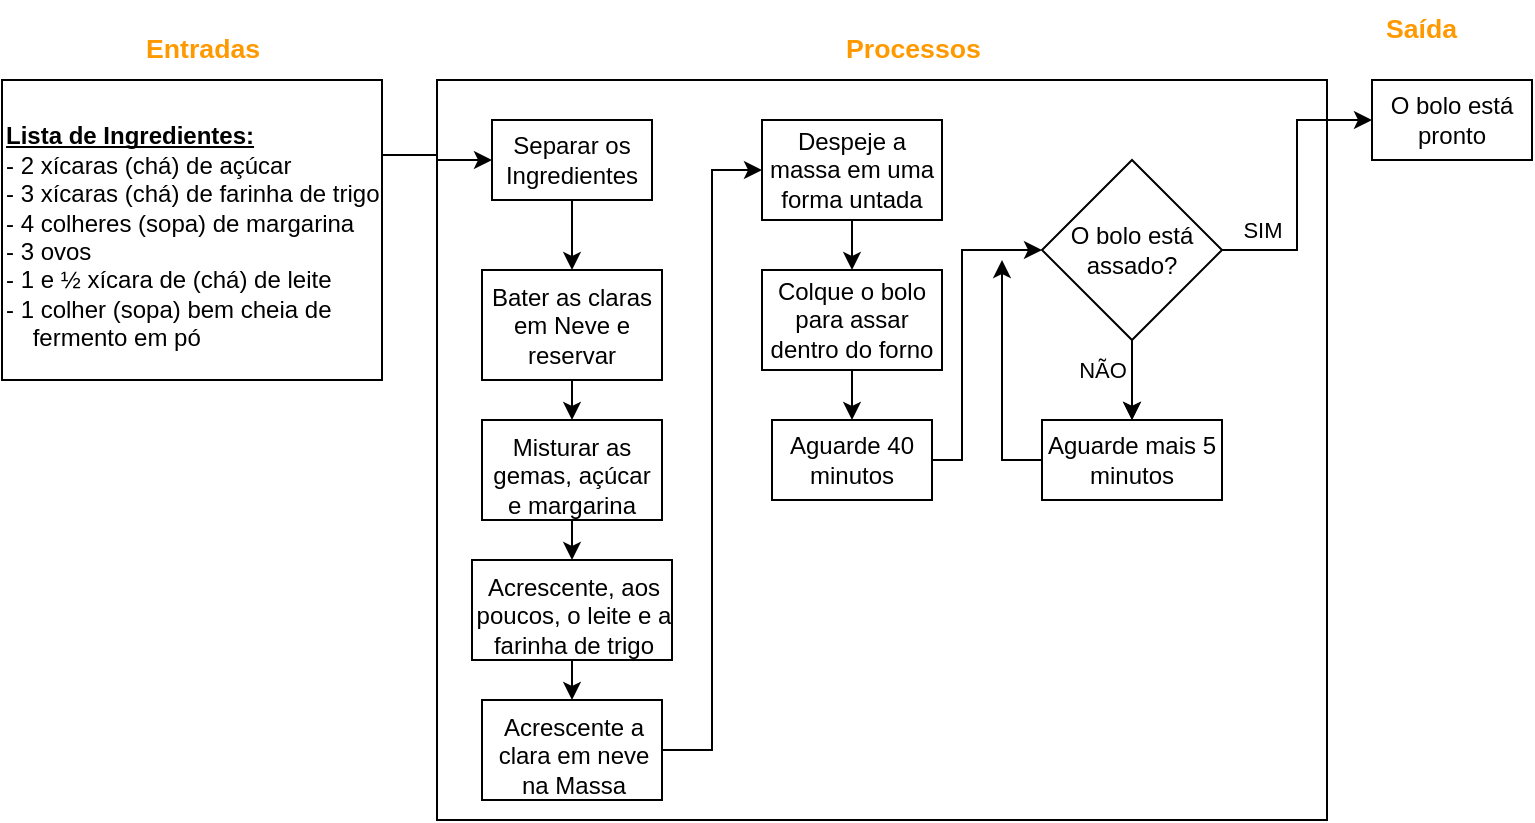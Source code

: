 <mxfile version="24.7.17">
  <diagram name="Página-1" id="PnfCO375FsDXvBxX3vm0">
    <mxGraphModel dx="733" dy="362" grid="1" gridSize="10" guides="1" tooltips="1" connect="1" arrows="1" fold="1" page="1" pageScale="1" pageWidth="827" pageHeight="1169" math="0" shadow="0">
      <root>
        <mxCell id="0" />
        <mxCell id="1" parent="0" />
        <mxCell id="hST-BHd2oqx7HPo5_Fxf-37" value="" style="rounded=0;whiteSpace=wrap;html=1;fillColor=none;" vertex="1" parent="1">
          <mxGeometry x="217.5" y="40" width="445" height="370" as="geometry" />
        </mxCell>
        <mxCell id="hST-BHd2oqx7HPo5_Fxf-18" style="edgeStyle=orthogonalEdgeStyle;rounded=0;orthogonalLoop=1;jettySize=auto;html=1;exitX=0.5;exitY=1;exitDx=0;exitDy=0;entryX=0.5;entryY=0;entryDx=0;entryDy=0;" edge="1" parent="1" source="hST-BHd2oqx7HPo5_Fxf-7" target="hST-BHd2oqx7HPo5_Fxf-13">
          <mxGeometry relative="1" as="geometry" />
        </mxCell>
        <mxCell id="hST-BHd2oqx7HPo5_Fxf-7" value="Separar os Ingredientes" style="text;html=1;align=center;verticalAlign=middle;whiteSpace=wrap;rounded=0;strokeColor=default;" vertex="1" parent="1">
          <mxGeometry x="245" y="60" width="80" height="40" as="geometry" />
        </mxCell>
        <mxCell id="hST-BHd2oqx7HPo5_Fxf-17" style="edgeStyle=orthogonalEdgeStyle;rounded=0;orthogonalLoop=1;jettySize=auto;html=1;exitX=1;exitY=0.25;exitDx=0;exitDy=0;entryX=0;entryY=0.5;entryDx=0;entryDy=0;" edge="1" parent="1" source="hST-BHd2oqx7HPo5_Fxf-11" target="hST-BHd2oqx7HPo5_Fxf-7">
          <mxGeometry relative="1" as="geometry" />
        </mxCell>
        <mxCell id="hST-BHd2oqx7HPo5_Fxf-11" value="&lt;b id=&quot;docs-internal-guid-5ede7787-7fff-86bc-f74b-21b0d1a336cf&quot; style=&quot;forced-color-adjust: none; color: rgb(0, 0, 0); font-family: Helvetica; font-size: 12px; font-style: normal; font-variant-ligatures: normal; font-variant-caps: normal; letter-spacing: normal; orphans: 2; text-align: left; text-indent: 0px; text-transform: none; widows: 2; word-spacing: 0px; -webkit-text-stroke-width: 0px; white-space: normal; background-color: rgb(251, 251, 251); text-decoration-thickness: initial; text-decoration-style: initial; text-decoration-color: initial; font-weight: normal;&quot;&gt;&lt;p dir=&quot;ltr&quot; style=&quot;forced-color-adjust: none; line-height: 1.2; margin-top: 0pt; margin-bottom: 0pt;&quot;&gt;&lt;span style=&quot;forced-color-adjust: none; font-size: 9pt; font-family: Arial, sans-serif; color: rgb(0, 0, 0); background-color: transparent; font-weight: 700; font-style: normal; font-variant: normal; text-decoration: underline; text-decoration-skip-ink: none; vertical-align: baseline; white-space: pre-wrap;&quot;&gt;&lt;br class=&quot;Apple-interchange-newline&quot;&gt;Lista de Ingredientes:&lt;/span&gt;&lt;/p&gt;&lt;p dir=&quot;ltr&quot; style=&quot;forced-color-adjust: none; line-height: 1.2; margin-top: 0pt; margin-bottom: 0pt;&quot;&gt;&lt;span style=&quot;forced-color-adjust: none; font-size: 9pt; font-family: Arial, sans-serif; color: rgb(0, 0, 0); background-color: transparent; font-weight: 400; font-style: normal; font-variant: normal; text-decoration: none; vertical-align: baseline; white-space: pre-wrap;&quot;&gt;- 2 xícaras (chá) de açúcar&lt;/span&gt;&lt;/p&gt;&lt;p dir=&quot;ltr&quot; style=&quot;forced-color-adjust: none; line-height: 1.2; margin-top: 0pt; margin-bottom: 0pt;&quot;&gt;&lt;span style=&quot;forced-color-adjust: none; font-size: 9pt; font-family: Arial, sans-serif; color: rgb(0, 0, 0); background-color: transparent; font-weight: 400; font-style: normal; font-variant: normal; text-decoration: none; vertical-align: baseline; white-space: pre-wrap;&quot;&gt;- 3 xícaras (chá) de farinha de trigo&lt;/span&gt;&lt;/p&gt;&lt;p dir=&quot;ltr&quot; style=&quot;forced-color-adjust: none; line-height: 1.2; margin-top: 0pt; margin-bottom: 0pt;&quot;&gt;&lt;span style=&quot;forced-color-adjust: none; font-size: 9pt; font-family: Arial, sans-serif; color: rgb(0, 0, 0); background-color: transparent; font-weight: 400; font-style: normal; font-variant: normal; text-decoration: none; vertical-align: baseline; white-space: pre-wrap;&quot;&gt;- 4 colheres (sopa) de margarina&lt;/span&gt;&lt;/p&gt;&lt;p dir=&quot;ltr&quot; style=&quot;forced-color-adjust: none; line-height: 1.2; margin-top: 0pt; margin-bottom: 0pt;&quot;&gt;&lt;span style=&quot;forced-color-adjust: none; font-size: 9pt; font-family: Arial, sans-serif; color: rgb(0, 0, 0); background-color: transparent; font-weight: 400; font-style: normal; font-variant: normal; text-decoration: none; vertical-align: baseline; white-space: pre-wrap;&quot;&gt;- 3 ovos&lt;/span&gt;&lt;/p&gt;&lt;p dir=&quot;ltr&quot; style=&quot;forced-color-adjust: none; line-height: 1.2; margin-top: 0pt; margin-bottom: 0pt;&quot;&gt;&lt;span style=&quot;forced-color-adjust: none; font-size: 9pt; font-family: Arial, sans-serif; color: rgb(0, 0, 0); background-color: transparent; font-weight: 400; font-style: normal; font-variant: normal; text-decoration: none; vertical-align: baseline; white-space: pre-wrap;&quot;&gt;- 1 e ½ xícara de (chá) de leite&lt;/span&gt;&lt;/p&gt;&lt;p dir=&quot;ltr&quot; style=&quot;forced-color-adjust: none; line-height: 1.2; margin-top: 0pt; margin-bottom: 0pt;&quot;&gt;&lt;span style=&quot;forced-color-adjust: none; font-size: 9pt; font-family: Arial, sans-serif; color: rgb(0, 0, 0); background-color: transparent; font-weight: 400; font-style: normal; font-variant: normal; text-decoration: none; vertical-align: baseline; white-space: pre-wrap;&quot;&gt;- 1 colher (sopa) bem cheia de&amp;nbsp;&lt;/span&gt;&lt;/p&gt;&lt;p dir=&quot;ltr&quot; style=&quot;forced-color-adjust: none; line-height: 1.2; margin-top: 0pt; margin-bottom: 0pt;&quot;&gt;&lt;span style=&quot;forced-color-adjust: none; font-size: 9pt; font-family: Arial, sans-serif; color: rgb(0, 0, 0); background-color: transparent; font-weight: 400; font-style: normal; font-variant: normal; text-decoration: none; vertical-align: baseline; white-space: pre-wrap;&quot;&gt;&amp;nbsp;&amp;nbsp;&amp;nbsp;&amp;nbsp;fermento em pó&lt;/span&gt;&lt;/p&gt;&lt;/b&gt;" style="text;whiteSpace=wrap;html=1;strokeColor=default;" vertex="1" parent="1">
          <mxGeometry y="40" width="190" height="150" as="geometry" />
        </mxCell>
        <mxCell id="hST-BHd2oqx7HPo5_Fxf-12" value="&lt;span style=&quot;color: rgb(255, 153, 0); font-family: Arial, sans-serif; font-size: 13.333px; font-style: normal; font-variant-ligatures: normal; font-variant-caps: normal; font-weight: 700; letter-spacing: normal; orphans: 2; text-align: center; text-indent: 0px; text-transform: none; widows: 2; word-spacing: 0px; -webkit-text-stroke-width: 0px; white-space: pre-wrap; text-decoration-thickness: initial; text-decoration-style: initial; text-decoration-color: initial; float: none; display: inline !important;&quot;&gt;Entradas&lt;/span&gt;" style="text;whiteSpace=wrap;html=1;labelBackgroundColor=none;" vertex="1" parent="1">
          <mxGeometry x="70" y="10" width="70" height="30" as="geometry" />
        </mxCell>
        <mxCell id="hST-BHd2oqx7HPo5_Fxf-19" style="edgeStyle=orthogonalEdgeStyle;rounded=0;orthogonalLoop=1;jettySize=auto;html=1;exitX=0.5;exitY=1;exitDx=0;exitDy=0;entryX=0.5;entryY=0;entryDx=0;entryDy=0;" edge="1" parent="1" source="hST-BHd2oqx7HPo5_Fxf-13" target="hST-BHd2oqx7HPo5_Fxf-14">
          <mxGeometry relative="1" as="geometry" />
        </mxCell>
        <mxCell id="hST-BHd2oqx7HPo5_Fxf-13" value="&lt;span style=&quot;color: rgb(0, 0, 0); font-family: Arial, sans-serif; font-size: 12px; font-style: normal; font-variant-ligatures: normal; font-variant-caps: normal; font-weight: 400; letter-spacing: normal; orphans: 2; text-indent: 0px; text-transform: none; widows: 2; word-spacing: 0px; -webkit-text-stroke-width: 0px; white-space: pre-wrap; text-decoration-thickness: initial; text-decoration-style: initial; text-decoration-color: initial; float: none; display: inline !important;&quot;&gt;Bater as claras em Neve e reservar&lt;/span&gt;" style="text;whiteSpace=wrap;html=1;strokeColor=default;align=center;labelBackgroundColor=none;" vertex="1" parent="1">
          <mxGeometry x="240" y="135" width="90" height="55" as="geometry" />
        </mxCell>
        <mxCell id="hST-BHd2oqx7HPo5_Fxf-20" style="edgeStyle=orthogonalEdgeStyle;rounded=0;orthogonalLoop=1;jettySize=auto;html=1;exitX=0.5;exitY=1;exitDx=0;exitDy=0;entryX=0.5;entryY=0;entryDx=0;entryDy=0;" edge="1" parent="1" source="hST-BHd2oqx7HPo5_Fxf-14" target="hST-BHd2oqx7HPo5_Fxf-15">
          <mxGeometry relative="1" as="geometry" />
        </mxCell>
        <mxCell id="hST-BHd2oqx7HPo5_Fxf-14" value="&lt;span style=&quot;color: rgb(0, 0, 0); font-family: Arial, sans-serif; font-size: 12px; font-style: normal; font-variant-ligatures: normal; font-variant-caps: normal; font-weight: 400; letter-spacing: normal; orphans: 2; text-indent: 0px; text-transform: none; widows: 2; word-spacing: 0px; -webkit-text-stroke-width: 0px; white-space: pre-wrap; text-decoration-thickness: initial; text-decoration-style: initial; text-decoration-color: initial; float: none; display: inline !important;&quot;&gt;Misturar as gemas, açúcar e margarina&lt;/span&gt;" style="text;whiteSpace=wrap;html=1;labelBackgroundColor=none;strokeColor=default;align=center;" vertex="1" parent="1">
          <mxGeometry x="240" y="210" width="90" height="50" as="geometry" />
        </mxCell>
        <mxCell id="hST-BHd2oqx7HPo5_Fxf-21" style="edgeStyle=orthogonalEdgeStyle;rounded=0;orthogonalLoop=1;jettySize=auto;html=1;exitX=0.5;exitY=1;exitDx=0;exitDy=0;entryX=0.5;entryY=0;entryDx=0;entryDy=0;" edge="1" parent="1" source="hST-BHd2oqx7HPo5_Fxf-15" target="hST-BHd2oqx7HPo5_Fxf-16">
          <mxGeometry relative="1" as="geometry" />
        </mxCell>
        <mxCell id="hST-BHd2oqx7HPo5_Fxf-15" value="&lt;b id=&quot;docs-internal-guid-5ede7787-7fff-86bc-f74b-21b0d1a336cf&quot; style=&quot;forced-color-adjust: none; color: rgb(0, 0, 0); font-family: Helvetica; font-size: 12px; font-style: normal; font-variant-ligatures: normal; font-variant-caps: normal; letter-spacing: normal; orphans: 2; text-align: left; text-indent: 0px; text-transform: none; widows: 2; word-spacing: 0px; -webkit-text-stroke-width: 0px; white-space: normal; text-decoration-thickness: initial; text-decoration-style: initial; text-decoration-color: initial; font-weight: normal;&quot;&gt;&lt;p dir=&quot;ltr&quot; style=&quot;forced-color-adjust: none; line-height: 1.2; text-align: center; margin-top: 0pt; margin-bottom: 0pt;&quot;&gt;&lt;span style=&quot;forced-color-adjust: none; font-size: 9pt; font-family: Arial, sans-serif; color: rgb(0, 0, 0); font-weight: 400; font-style: normal; font-variant: normal; text-decoration: none; vertical-align: baseline; white-space: pre-wrap;&quot;&gt;Acrescente, aos poucos, o leite e a farinha de trigo&lt;/span&gt;&lt;/p&gt;&lt;/b&gt;&lt;br class=&quot;Apple-interchange-newline&quot;&gt;" style="text;whiteSpace=wrap;html=1;strokeColor=default;labelBackgroundColor=none;" vertex="1" parent="1">
          <mxGeometry x="235" y="280" width="100" height="50" as="geometry" />
        </mxCell>
        <mxCell id="hST-BHd2oqx7HPo5_Fxf-23" style="edgeStyle=orthogonalEdgeStyle;rounded=0;orthogonalLoop=1;jettySize=auto;html=1;exitX=1;exitY=0.5;exitDx=0;exitDy=0;entryX=0;entryY=0.5;entryDx=0;entryDy=0;" edge="1" parent="1" source="hST-BHd2oqx7HPo5_Fxf-16" target="hST-BHd2oqx7HPo5_Fxf-22">
          <mxGeometry relative="1" as="geometry" />
        </mxCell>
        <mxCell id="hST-BHd2oqx7HPo5_Fxf-16" value="&lt;b id=&quot;docs-internal-guid-5ede7787-7fff-86bc-f74b-21b0d1a336cf&quot; style=&quot;forced-color-adjust: none; color: rgb(0, 0, 0); font-family: Helvetica; font-size: 12px; font-style: normal; font-variant-ligatures: normal; font-variant-caps: normal; letter-spacing: normal; orphans: 2; text-align: left; text-indent: 0px; text-transform: none; widows: 2; word-spacing: 0px; -webkit-text-stroke-width: 0px; white-space: normal; text-decoration-thickness: initial; text-decoration-style: initial; text-decoration-color: initial; font-weight: normal;&quot;&gt;&lt;p dir=&quot;ltr&quot; style=&quot;forced-color-adjust: none; line-height: 1.2; text-align: center; margin-top: 0pt; margin-bottom: 0pt;&quot;&gt;&lt;span style=&quot;font-family: Arial, sans-serif; white-space-collapse: preserve;&quot;&gt;Acrescente a clara em neve na Massa&lt;/span&gt;&lt;/p&gt;&lt;/b&gt;" style="text;whiteSpace=wrap;html=1;strokeColor=default;labelBackgroundColor=none;" vertex="1" parent="1">
          <mxGeometry x="240" y="350" width="90" height="50" as="geometry" />
        </mxCell>
        <mxCell id="hST-BHd2oqx7HPo5_Fxf-25" style="edgeStyle=orthogonalEdgeStyle;rounded=0;orthogonalLoop=1;jettySize=auto;html=1;exitX=0.5;exitY=1;exitDx=0;exitDy=0;entryX=0.5;entryY=0;entryDx=0;entryDy=0;" edge="1" parent="1" source="hST-BHd2oqx7HPo5_Fxf-22" target="hST-BHd2oqx7HPo5_Fxf-24">
          <mxGeometry relative="1" as="geometry" />
        </mxCell>
        <mxCell id="hST-BHd2oqx7HPo5_Fxf-22" value="Despeje a massa em uma forma untada" style="text;html=1;align=center;verticalAlign=middle;whiteSpace=wrap;rounded=0;strokeColor=default;" vertex="1" parent="1">
          <mxGeometry x="380" y="60" width="90" height="50" as="geometry" />
        </mxCell>
        <mxCell id="hST-BHd2oqx7HPo5_Fxf-27" style="edgeStyle=orthogonalEdgeStyle;rounded=0;orthogonalLoop=1;jettySize=auto;html=1;exitX=0.5;exitY=1;exitDx=0;exitDy=0;entryX=0.5;entryY=0;entryDx=0;entryDy=0;" edge="1" parent="1" source="hST-BHd2oqx7HPo5_Fxf-24" target="hST-BHd2oqx7HPo5_Fxf-26">
          <mxGeometry relative="1" as="geometry" />
        </mxCell>
        <mxCell id="hST-BHd2oqx7HPo5_Fxf-24" value="Colque o bolo para assar dentro do forno" style="text;html=1;align=center;verticalAlign=middle;whiteSpace=wrap;rounded=0;strokeColor=default;" vertex="1" parent="1">
          <mxGeometry x="380" y="135" width="90" height="50" as="geometry" />
        </mxCell>
        <mxCell id="hST-BHd2oqx7HPo5_Fxf-29" style="edgeStyle=orthogonalEdgeStyle;rounded=0;orthogonalLoop=1;jettySize=auto;html=1;exitX=1;exitY=0.5;exitDx=0;exitDy=0;entryX=0;entryY=0.5;entryDx=0;entryDy=0;" edge="1" parent="1" source="hST-BHd2oqx7HPo5_Fxf-26" target="hST-BHd2oqx7HPo5_Fxf-28">
          <mxGeometry relative="1" as="geometry">
            <Array as="points">
              <mxPoint x="480" y="230" />
              <mxPoint x="480" y="125" />
            </Array>
          </mxGeometry>
        </mxCell>
        <mxCell id="hST-BHd2oqx7HPo5_Fxf-26" value="Aguarde 40 minutos" style="text;html=1;align=center;verticalAlign=middle;whiteSpace=wrap;rounded=0;strokeColor=default;" vertex="1" parent="1">
          <mxGeometry x="385" y="210" width="80" height="40" as="geometry" />
        </mxCell>
        <mxCell id="hST-BHd2oqx7HPo5_Fxf-31" style="edgeStyle=orthogonalEdgeStyle;rounded=0;orthogonalLoop=1;jettySize=auto;html=1;exitX=0.5;exitY=1;exitDx=0;exitDy=0;entryX=0.5;entryY=0;entryDx=0;entryDy=0;labelBackgroundColor=none;" edge="1" parent="1" source="hST-BHd2oqx7HPo5_Fxf-28" target="hST-BHd2oqx7HPo5_Fxf-30">
          <mxGeometry relative="1" as="geometry" />
        </mxCell>
        <mxCell id="hST-BHd2oqx7HPo5_Fxf-34" value="NÃO" style="edgeLabel;html=1;align=center;verticalAlign=middle;resizable=0;points=[];labelBackgroundColor=none;" vertex="1" connectable="0" parent="hST-BHd2oqx7HPo5_Fxf-31">
          <mxGeometry x="-0.4" y="-2" relative="1" as="geometry">
            <mxPoint x="-13" y="3" as="offset" />
          </mxGeometry>
        </mxCell>
        <mxCell id="hST-BHd2oqx7HPo5_Fxf-36" style="edgeStyle=orthogonalEdgeStyle;rounded=0;orthogonalLoop=1;jettySize=auto;html=1;exitX=1;exitY=0.5;exitDx=0;exitDy=0;" edge="1" parent="1" source="hST-BHd2oqx7HPo5_Fxf-28" target="hST-BHd2oqx7HPo5_Fxf-35">
          <mxGeometry relative="1" as="geometry" />
        </mxCell>
        <mxCell id="hST-BHd2oqx7HPo5_Fxf-38" value="SIM" style="edgeLabel;html=1;align=center;verticalAlign=middle;resizable=0;points=[];labelBackgroundColor=none;" vertex="1" connectable="0" parent="hST-BHd2oqx7HPo5_Fxf-36">
          <mxGeometry x="-0.313" y="2" relative="1" as="geometry">
            <mxPoint x="-16" as="offset" />
          </mxGeometry>
        </mxCell>
        <mxCell id="hST-BHd2oqx7HPo5_Fxf-41" value="" style="edgeStyle=orthogonalEdgeStyle;rounded=0;orthogonalLoop=1;jettySize=auto;html=1;" edge="1" parent="1" source="hST-BHd2oqx7HPo5_Fxf-28" target="hST-BHd2oqx7HPo5_Fxf-30">
          <mxGeometry relative="1" as="geometry" />
        </mxCell>
        <mxCell id="hST-BHd2oqx7HPo5_Fxf-28" value="O bolo está assado?" style="rhombus;whiteSpace=wrap;html=1;fillColor=none;" vertex="1" parent="1">
          <mxGeometry x="520" y="80" width="90" height="90" as="geometry" />
        </mxCell>
        <mxCell id="hST-BHd2oqx7HPo5_Fxf-33" style="edgeStyle=orthogonalEdgeStyle;rounded=0;orthogonalLoop=1;jettySize=auto;html=1;exitX=0;exitY=0.5;exitDx=0;exitDy=0;" edge="1" parent="1" source="hST-BHd2oqx7HPo5_Fxf-30">
          <mxGeometry relative="1" as="geometry">
            <mxPoint x="500" y="130" as="targetPoint" />
          </mxGeometry>
        </mxCell>
        <mxCell id="hST-BHd2oqx7HPo5_Fxf-30" value="Aguarde mais 5 minutos" style="text;html=1;align=center;verticalAlign=middle;whiteSpace=wrap;rounded=0;strokeColor=default;" vertex="1" parent="1">
          <mxGeometry x="520" y="210" width="90" height="40" as="geometry" />
        </mxCell>
        <mxCell id="hST-BHd2oqx7HPo5_Fxf-35" value="O bolo está pronto" style="text;html=1;align=center;verticalAlign=middle;whiteSpace=wrap;rounded=0;strokeColor=default;" vertex="1" parent="1">
          <mxGeometry x="685" y="40" width="80" height="40" as="geometry" />
        </mxCell>
        <mxCell id="hST-BHd2oqx7HPo5_Fxf-39" value="&lt;div style=&quot;text-align: center;&quot;&gt;&lt;span style=&quot;background-color: initial; font-size: 13.333px; white-space-collapse: preserve;&quot;&gt;&lt;font face=&quot;Arial, sans-serif&quot; color=&quot;#ff9900&quot;&gt;&lt;b&gt;Processos&lt;/b&gt;&lt;/font&gt;&lt;/span&gt;&lt;/div&gt;" style="text;whiteSpace=wrap;html=1;labelBackgroundColor=none;" vertex="1" parent="1">
          <mxGeometry x="420" y="10" width="70" height="30" as="geometry" />
        </mxCell>
        <mxCell id="hST-BHd2oqx7HPo5_Fxf-40" value="&lt;div style=&quot;text-align: center;&quot;&gt;&lt;span style=&quot;background-color: initial; font-size: 13.333px; white-space-collapse: preserve;&quot;&gt;&lt;font face=&quot;Arial, sans-serif&quot; color=&quot;#ff9900&quot;&gt;&lt;b&gt;Saída&lt;/b&gt;&lt;/font&gt;&lt;/span&gt;&lt;/div&gt;" style="text;whiteSpace=wrap;html=1;labelBackgroundColor=none;" vertex="1" parent="1">
          <mxGeometry x="690" width="70" height="30" as="geometry" />
        </mxCell>
      </root>
    </mxGraphModel>
  </diagram>
</mxfile>
